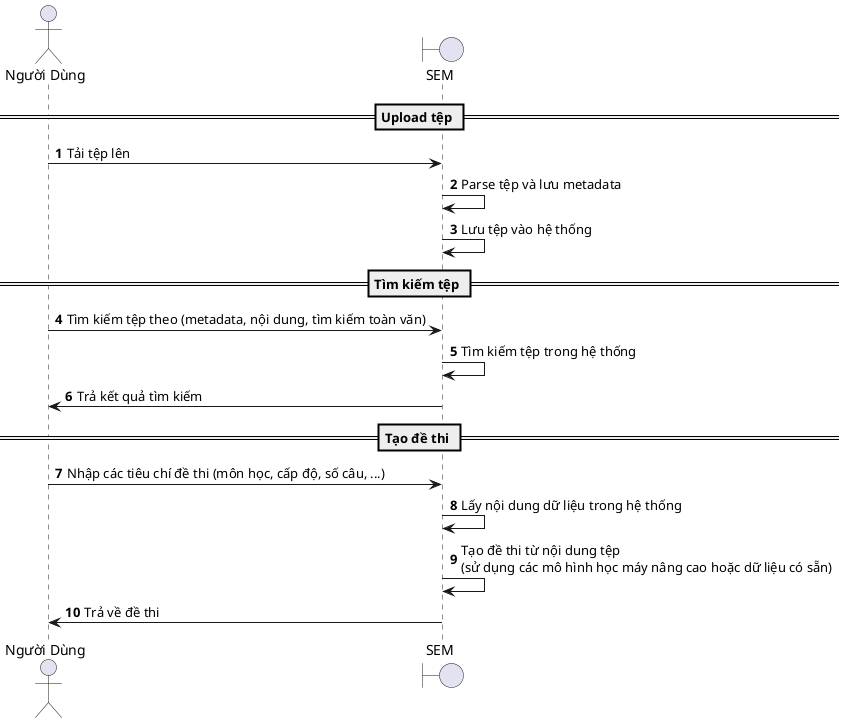 @startuml
'https://plantuml.com/sequence-diagram

autonumber

' Định nghĩa actors
actor User as "Người Dùng"
boundary Server as "SEM"

' Upload tệp
== Upload tệp ==
User -> Server: Tải tệp lên
Server -> Server: Parse tệp và lưu metadata
Server -> Server: Lưu tệp vào hệ thống

' Tìm kiếm tệp
== Tìm kiếm tệp ==
User -> Server: Tìm kiếm tệp theo (metadata, nội dung, tìm kiếm toàn văn)
Server -> Server: Tìm kiếm tệp trong hệ thống
Server -> User: Trả kết quả tìm kiếm

' Tạo đề thi
== Tạo đề thi ==
User -> Server: Nhập các tiêu chí đề thi (môn học, cấp độ, số câu, ...)
Server -> Server: Lấy nội dung dữ liệu trong hệ thống
Server -> Server: Tạo đề thi từ nội dung tệp \n(sử dụng các mô hình học máy nâng cao hoặc dữ liệu có sẵn)
Server -> User: Trả về đề thi

@enduml